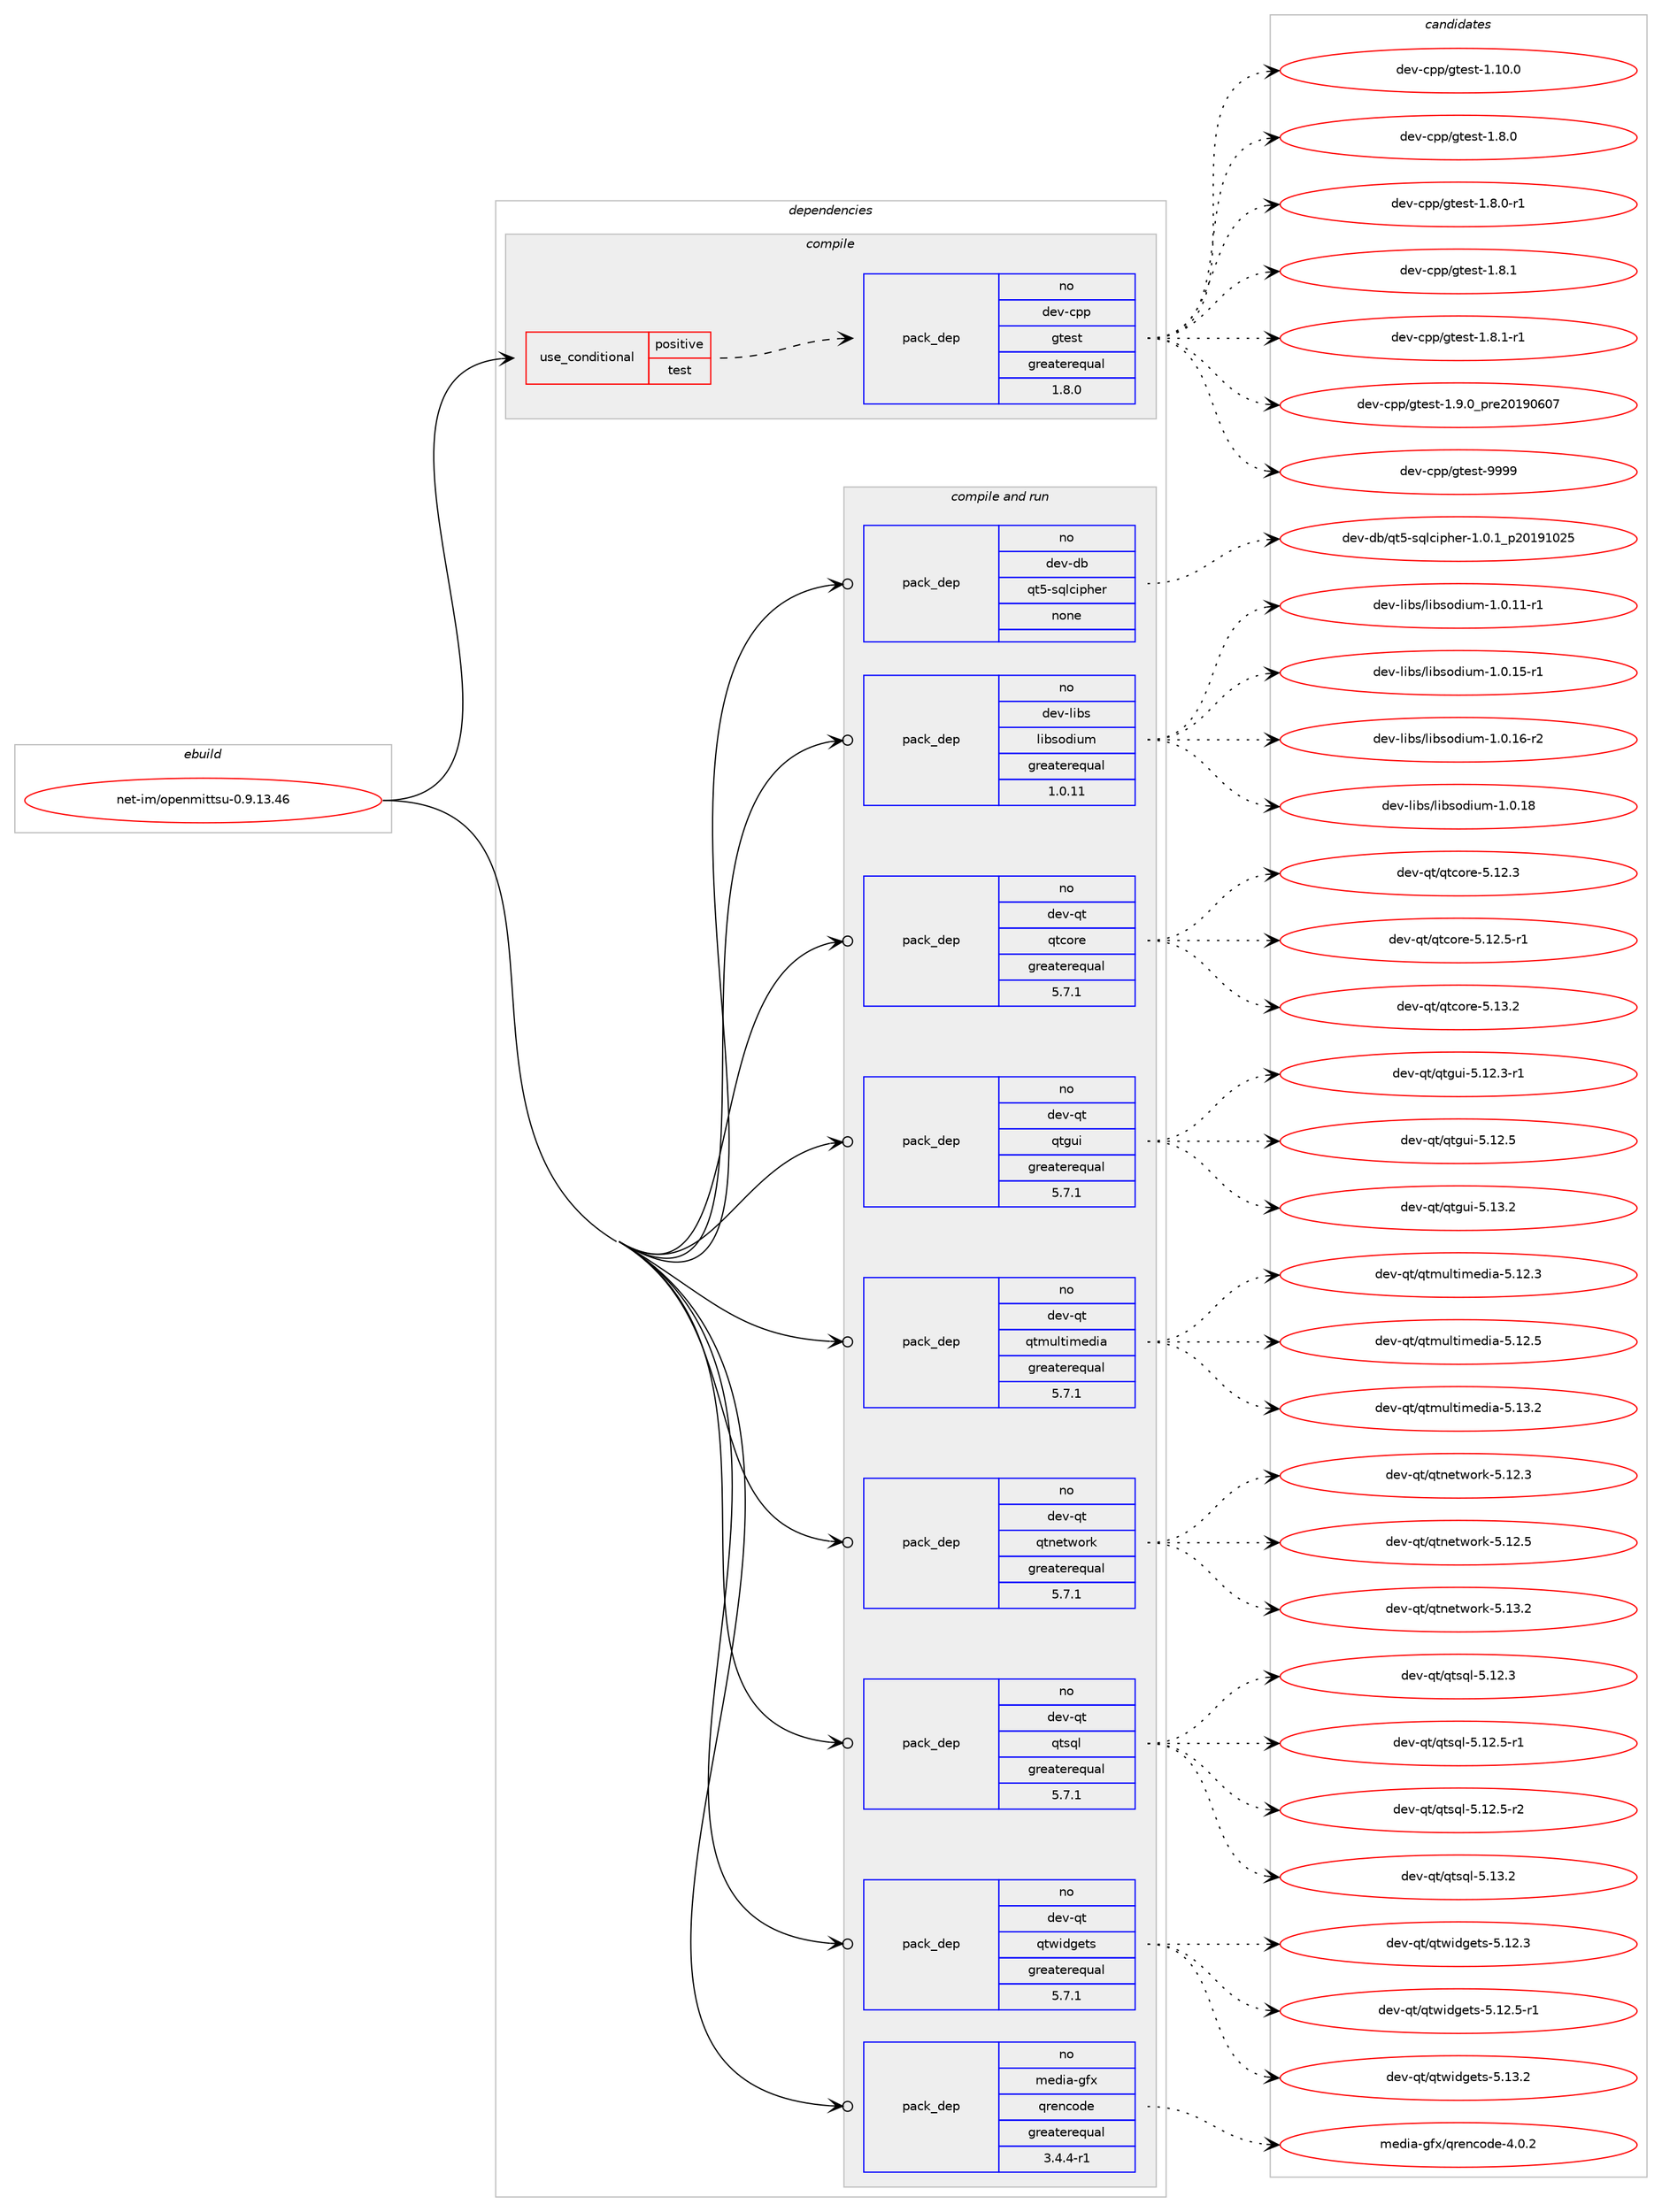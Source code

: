 digraph prolog {

# *************
# Graph options
# *************

newrank=true;
concentrate=true;
compound=true;
graph [rankdir=LR,fontname=Helvetica,fontsize=10,ranksep=1.5];#, ranksep=2.5, nodesep=0.2];
edge  [arrowhead=vee];
node  [fontname=Helvetica,fontsize=10];

# **********
# The ebuild
# **********

subgraph cluster_leftcol {
color=gray;
rank=same;
label=<<i>ebuild</i>>;
id [label="net-im/openmittsu-0.9.13.46", color=red, width=4, href="../net-im/openmittsu-0.9.13.46.svg"];
}

# ****************
# The dependencies
# ****************

subgraph cluster_midcol {
color=gray;
label=<<i>dependencies</i>>;
subgraph cluster_compile {
fillcolor="#eeeeee";
style=filled;
label=<<i>compile</i>>;
subgraph cond200412 {
dependency822606 [label=<<TABLE BORDER="0" CELLBORDER="1" CELLSPACING="0" CELLPADDING="4"><TR><TD ROWSPAN="3" CELLPADDING="10">use_conditional</TD></TR><TR><TD>positive</TD></TR><TR><TD>test</TD></TR></TABLE>>, shape=none, color=red];
subgraph pack607799 {
dependency822607 [label=<<TABLE BORDER="0" CELLBORDER="1" CELLSPACING="0" CELLPADDING="4" WIDTH="220"><TR><TD ROWSPAN="6" CELLPADDING="30">pack_dep</TD></TR><TR><TD WIDTH="110">no</TD></TR><TR><TD>dev-cpp</TD></TR><TR><TD>gtest</TD></TR><TR><TD>greaterequal</TD></TR><TR><TD>1.8.0</TD></TR></TABLE>>, shape=none, color=blue];
}
dependency822606:e -> dependency822607:w [weight=20,style="dashed",arrowhead="vee"];
}
id:e -> dependency822606:w [weight=20,style="solid",arrowhead="vee"];
}
subgraph cluster_compileandrun {
fillcolor="#eeeeee";
style=filled;
label=<<i>compile and run</i>>;
subgraph pack607800 {
dependency822608 [label=<<TABLE BORDER="0" CELLBORDER="1" CELLSPACING="0" CELLPADDING="4" WIDTH="220"><TR><TD ROWSPAN="6" CELLPADDING="30">pack_dep</TD></TR><TR><TD WIDTH="110">no</TD></TR><TR><TD>dev-db</TD></TR><TR><TD>qt5-sqlcipher</TD></TR><TR><TD>none</TD></TR><TR><TD></TD></TR></TABLE>>, shape=none, color=blue];
}
id:e -> dependency822608:w [weight=20,style="solid",arrowhead="odotvee"];
subgraph pack607801 {
dependency822609 [label=<<TABLE BORDER="0" CELLBORDER="1" CELLSPACING="0" CELLPADDING="4" WIDTH="220"><TR><TD ROWSPAN="6" CELLPADDING="30">pack_dep</TD></TR><TR><TD WIDTH="110">no</TD></TR><TR><TD>dev-libs</TD></TR><TR><TD>libsodium</TD></TR><TR><TD>greaterequal</TD></TR><TR><TD>1.0.11</TD></TR></TABLE>>, shape=none, color=blue];
}
id:e -> dependency822609:w [weight=20,style="solid",arrowhead="odotvee"];
subgraph pack607802 {
dependency822610 [label=<<TABLE BORDER="0" CELLBORDER="1" CELLSPACING="0" CELLPADDING="4" WIDTH="220"><TR><TD ROWSPAN="6" CELLPADDING="30">pack_dep</TD></TR><TR><TD WIDTH="110">no</TD></TR><TR><TD>dev-qt</TD></TR><TR><TD>qtcore</TD></TR><TR><TD>greaterequal</TD></TR><TR><TD>5.7.1</TD></TR></TABLE>>, shape=none, color=blue];
}
id:e -> dependency822610:w [weight=20,style="solid",arrowhead="odotvee"];
subgraph pack607803 {
dependency822611 [label=<<TABLE BORDER="0" CELLBORDER="1" CELLSPACING="0" CELLPADDING="4" WIDTH="220"><TR><TD ROWSPAN="6" CELLPADDING="30">pack_dep</TD></TR><TR><TD WIDTH="110">no</TD></TR><TR><TD>dev-qt</TD></TR><TR><TD>qtgui</TD></TR><TR><TD>greaterequal</TD></TR><TR><TD>5.7.1</TD></TR></TABLE>>, shape=none, color=blue];
}
id:e -> dependency822611:w [weight=20,style="solid",arrowhead="odotvee"];
subgraph pack607804 {
dependency822612 [label=<<TABLE BORDER="0" CELLBORDER="1" CELLSPACING="0" CELLPADDING="4" WIDTH="220"><TR><TD ROWSPAN="6" CELLPADDING="30">pack_dep</TD></TR><TR><TD WIDTH="110">no</TD></TR><TR><TD>dev-qt</TD></TR><TR><TD>qtmultimedia</TD></TR><TR><TD>greaterequal</TD></TR><TR><TD>5.7.1</TD></TR></TABLE>>, shape=none, color=blue];
}
id:e -> dependency822612:w [weight=20,style="solid",arrowhead="odotvee"];
subgraph pack607805 {
dependency822613 [label=<<TABLE BORDER="0" CELLBORDER="1" CELLSPACING="0" CELLPADDING="4" WIDTH="220"><TR><TD ROWSPAN="6" CELLPADDING="30">pack_dep</TD></TR><TR><TD WIDTH="110">no</TD></TR><TR><TD>dev-qt</TD></TR><TR><TD>qtnetwork</TD></TR><TR><TD>greaterequal</TD></TR><TR><TD>5.7.1</TD></TR></TABLE>>, shape=none, color=blue];
}
id:e -> dependency822613:w [weight=20,style="solid",arrowhead="odotvee"];
subgraph pack607806 {
dependency822614 [label=<<TABLE BORDER="0" CELLBORDER="1" CELLSPACING="0" CELLPADDING="4" WIDTH="220"><TR><TD ROWSPAN="6" CELLPADDING="30">pack_dep</TD></TR><TR><TD WIDTH="110">no</TD></TR><TR><TD>dev-qt</TD></TR><TR><TD>qtsql</TD></TR><TR><TD>greaterequal</TD></TR><TR><TD>5.7.1</TD></TR></TABLE>>, shape=none, color=blue];
}
id:e -> dependency822614:w [weight=20,style="solid",arrowhead="odotvee"];
subgraph pack607807 {
dependency822615 [label=<<TABLE BORDER="0" CELLBORDER="1" CELLSPACING="0" CELLPADDING="4" WIDTH="220"><TR><TD ROWSPAN="6" CELLPADDING="30">pack_dep</TD></TR><TR><TD WIDTH="110">no</TD></TR><TR><TD>dev-qt</TD></TR><TR><TD>qtwidgets</TD></TR><TR><TD>greaterequal</TD></TR><TR><TD>5.7.1</TD></TR></TABLE>>, shape=none, color=blue];
}
id:e -> dependency822615:w [weight=20,style="solid",arrowhead="odotvee"];
subgraph pack607808 {
dependency822616 [label=<<TABLE BORDER="0" CELLBORDER="1" CELLSPACING="0" CELLPADDING="4" WIDTH="220"><TR><TD ROWSPAN="6" CELLPADDING="30">pack_dep</TD></TR><TR><TD WIDTH="110">no</TD></TR><TR><TD>media-gfx</TD></TR><TR><TD>qrencode</TD></TR><TR><TD>greaterequal</TD></TR><TR><TD>3.4.4-r1</TD></TR></TABLE>>, shape=none, color=blue];
}
id:e -> dependency822616:w [weight=20,style="solid",arrowhead="odotvee"];
}
subgraph cluster_run {
fillcolor="#eeeeee";
style=filled;
label=<<i>run</i>>;
}
}

# **************
# The candidates
# **************

subgraph cluster_choices {
rank=same;
color=gray;
label=<<i>candidates</i>>;

subgraph choice607799 {
color=black;
nodesep=1;
choice10010111845991121124710311610111511645494649484648 [label="dev-cpp/gtest-1.10.0", color=red, width=4,href="../dev-cpp/gtest-1.10.0.svg"];
choice100101118459911211247103116101115116454946564648 [label="dev-cpp/gtest-1.8.0", color=red, width=4,href="../dev-cpp/gtest-1.8.0.svg"];
choice1001011184599112112471031161011151164549465646484511449 [label="dev-cpp/gtest-1.8.0-r1", color=red, width=4,href="../dev-cpp/gtest-1.8.0-r1.svg"];
choice100101118459911211247103116101115116454946564649 [label="dev-cpp/gtest-1.8.1", color=red, width=4,href="../dev-cpp/gtest-1.8.1.svg"];
choice1001011184599112112471031161011151164549465646494511449 [label="dev-cpp/gtest-1.8.1-r1", color=red, width=4,href="../dev-cpp/gtest-1.8.1-r1.svg"];
choice100101118459911211247103116101115116454946574648951121141015048495748544855 [label="dev-cpp/gtest-1.9.0_pre20190607", color=red, width=4,href="../dev-cpp/gtest-1.9.0_pre20190607.svg"];
choice1001011184599112112471031161011151164557575757 [label="dev-cpp/gtest-9999", color=red, width=4,href="../dev-cpp/gtest-9999.svg"];
dependency822607:e -> choice10010111845991121124710311610111511645494649484648:w [style=dotted,weight="100"];
dependency822607:e -> choice100101118459911211247103116101115116454946564648:w [style=dotted,weight="100"];
dependency822607:e -> choice1001011184599112112471031161011151164549465646484511449:w [style=dotted,weight="100"];
dependency822607:e -> choice100101118459911211247103116101115116454946564649:w [style=dotted,weight="100"];
dependency822607:e -> choice1001011184599112112471031161011151164549465646494511449:w [style=dotted,weight="100"];
dependency822607:e -> choice100101118459911211247103116101115116454946574648951121141015048495748544855:w [style=dotted,weight="100"];
dependency822607:e -> choice1001011184599112112471031161011151164557575757:w [style=dotted,weight="100"];
}
subgraph choice607800 {
color=black;
nodesep=1;
choice100101118451009847113116534511511310899105112104101114454946484649951125048495749485053 [label="dev-db/qt5-sqlcipher-1.0.1_p20191025", color=red, width=4,href="../dev-db/qt5-sqlcipher-1.0.1_p20191025.svg"];
dependency822608:e -> choice100101118451009847113116534511511310899105112104101114454946484649951125048495749485053:w [style=dotted,weight="100"];
}
subgraph choice607801 {
color=black;
nodesep=1;
choice10010111845108105981154710810598115111100105117109454946484649494511449 [label="dev-libs/libsodium-1.0.11-r1", color=red, width=4,href="../dev-libs/libsodium-1.0.11-r1.svg"];
choice10010111845108105981154710810598115111100105117109454946484649534511449 [label="dev-libs/libsodium-1.0.15-r1", color=red, width=4,href="../dev-libs/libsodium-1.0.15-r1.svg"];
choice10010111845108105981154710810598115111100105117109454946484649544511450 [label="dev-libs/libsodium-1.0.16-r2", color=red, width=4,href="../dev-libs/libsodium-1.0.16-r2.svg"];
choice1001011184510810598115471081059811511110010511710945494648464956 [label="dev-libs/libsodium-1.0.18", color=red, width=4,href="../dev-libs/libsodium-1.0.18.svg"];
dependency822609:e -> choice10010111845108105981154710810598115111100105117109454946484649494511449:w [style=dotted,weight="100"];
dependency822609:e -> choice10010111845108105981154710810598115111100105117109454946484649534511449:w [style=dotted,weight="100"];
dependency822609:e -> choice10010111845108105981154710810598115111100105117109454946484649544511450:w [style=dotted,weight="100"];
dependency822609:e -> choice1001011184510810598115471081059811511110010511710945494648464956:w [style=dotted,weight="100"];
}
subgraph choice607802 {
color=black;
nodesep=1;
choice10010111845113116471131169911111410145534649504651 [label="dev-qt/qtcore-5.12.3", color=red, width=4,href="../dev-qt/qtcore-5.12.3.svg"];
choice100101118451131164711311699111114101455346495046534511449 [label="dev-qt/qtcore-5.12.5-r1", color=red, width=4,href="../dev-qt/qtcore-5.12.5-r1.svg"];
choice10010111845113116471131169911111410145534649514650 [label="dev-qt/qtcore-5.13.2", color=red, width=4,href="../dev-qt/qtcore-5.13.2.svg"];
dependency822610:e -> choice10010111845113116471131169911111410145534649504651:w [style=dotted,weight="100"];
dependency822610:e -> choice100101118451131164711311699111114101455346495046534511449:w [style=dotted,weight="100"];
dependency822610:e -> choice10010111845113116471131169911111410145534649514650:w [style=dotted,weight="100"];
}
subgraph choice607803 {
color=black;
nodesep=1;
choice1001011184511311647113116103117105455346495046514511449 [label="dev-qt/qtgui-5.12.3-r1", color=red, width=4,href="../dev-qt/qtgui-5.12.3-r1.svg"];
choice100101118451131164711311610311710545534649504653 [label="dev-qt/qtgui-5.12.5", color=red, width=4,href="../dev-qt/qtgui-5.12.5.svg"];
choice100101118451131164711311610311710545534649514650 [label="dev-qt/qtgui-5.13.2", color=red, width=4,href="../dev-qt/qtgui-5.13.2.svg"];
dependency822611:e -> choice1001011184511311647113116103117105455346495046514511449:w [style=dotted,weight="100"];
dependency822611:e -> choice100101118451131164711311610311710545534649504653:w [style=dotted,weight="100"];
dependency822611:e -> choice100101118451131164711311610311710545534649514650:w [style=dotted,weight="100"];
}
subgraph choice607804 {
color=black;
nodesep=1;
choice10010111845113116471131161091171081161051091011001059745534649504651 [label="dev-qt/qtmultimedia-5.12.3", color=red, width=4,href="../dev-qt/qtmultimedia-5.12.3.svg"];
choice10010111845113116471131161091171081161051091011001059745534649504653 [label="dev-qt/qtmultimedia-5.12.5", color=red, width=4,href="../dev-qt/qtmultimedia-5.12.5.svg"];
choice10010111845113116471131161091171081161051091011001059745534649514650 [label="dev-qt/qtmultimedia-5.13.2", color=red, width=4,href="../dev-qt/qtmultimedia-5.13.2.svg"];
dependency822612:e -> choice10010111845113116471131161091171081161051091011001059745534649504651:w [style=dotted,weight="100"];
dependency822612:e -> choice10010111845113116471131161091171081161051091011001059745534649504653:w [style=dotted,weight="100"];
dependency822612:e -> choice10010111845113116471131161091171081161051091011001059745534649514650:w [style=dotted,weight="100"];
}
subgraph choice607805 {
color=black;
nodesep=1;
choice100101118451131164711311611010111611911111410745534649504651 [label="dev-qt/qtnetwork-5.12.3", color=red, width=4,href="../dev-qt/qtnetwork-5.12.3.svg"];
choice100101118451131164711311611010111611911111410745534649504653 [label="dev-qt/qtnetwork-5.12.5", color=red, width=4,href="../dev-qt/qtnetwork-5.12.5.svg"];
choice100101118451131164711311611010111611911111410745534649514650 [label="dev-qt/qtnetwork-5.13.2", color=red, width=4,href="../dev-qt/qtnetwork-5.13.2.svg"];
dependency822613:e -> choice100101118451131164711311611010111611911111410745534649504651:w [style=dotted,weight="100"];
dependency822613:e -> choice100101118451131164711311611010111611911111410745534649504653:w [style=dotted,weight="100"];
dependency822613:e -> choice100101118451131164711311611010111611911111410745534649514650:w [style=dotted,weight="100"];
}
subgraph choice607806 {
color=black;
nodesep=1;
choice100101118451131164711311611511310845534649504651 [label="dev-qt/qtsql-5.12.3", color=red, width=4,href="../dev-qt/qtsql-5.12.3.svg"];
choice1001011184511311647113116115113108455346495046534511449 [label="dev-qt/qtsql-5.12.5-r1", color=red, width=4,href="../dev-qt/qtsql-5.12.5-r1.svg"];
choice1001011184511311647113116115113108455346495046534511450 [label="dev-qt/qtsql-5.12.5-r2", color=red, width=4,href="../dev-qt/qtsql-5.12.5-r2.svg"];
choice100101118451131164711311611511310845534649514650 [label="dev-qt/qtsql-5.13.2", color=red, width=4,href="../dev-qt/qtsql-5.13.2.svg"];
dependency822614:e -> choice100101118451131164711311611511310845534649504651:w [style=dotted,weight="100"];
dependency822614:e -> choice1001011184511311647113116115113108455346495046534511449:w [style=dotted,weight="100"];
dependency822614:e -> choice1001011184511311647113116115113108455346495046534511450:w [style=dotted,weight="100"];
dependency822614:e -> choice100101118451131164711311611511310845534649514650:w [style=dotted,weight="100"];
}
subgraph choice607807 {
color=black;
nodesep=1;
choice100101118451131164711311611910510010310111611545534649504651 [label="dev-qt/qtwidgets-5.12.3", color=red, width=4,href="../dev-qt/qtwidgets-5.12.3.svg"];
choice1001011184511311647113116119105100103101116115455346495046534511449 [label="dev-qt/qtwidgets-5.12.5-r1", color=red, width=4,href="../dev-qt/qtwidgets-5.12.5-r1.svg"];
choice100101118451131164711311611910510010310111611545534649514650 [label="dev-qt/qtwidgets-5.13.2", color=red, width=4,href="../dev-qt/qtwidgets-5.13.2.svg"];
dependency822615:e -> choice100101118451131164711311611910510010310111611545534649504651:w [style=dotted,weight="100"];
dependency822615:e -> choice1001011184511311647113116119105100103101116115455346495046534511449:w [style=dotted,weight="100"];
dependency822615:e -> choice100101118451131164711311611910510010310111611545534649514650:w [style=dotted,weight="100"];
}
subgraph choice607808 {
color=black;
nodesep=1;
choice10910110010597451031021204711311410111099111100101455246484650 [label="media-gfx/qrencode-4.0.2", color=red, width=4,href="../media-gfx/qrencode-4.0.2.svg"];
dependency822616:e -> choice10910110010597451031021204711311410111099111100101455246484650:w [style=dotted,weight="100"];
}
}

}
